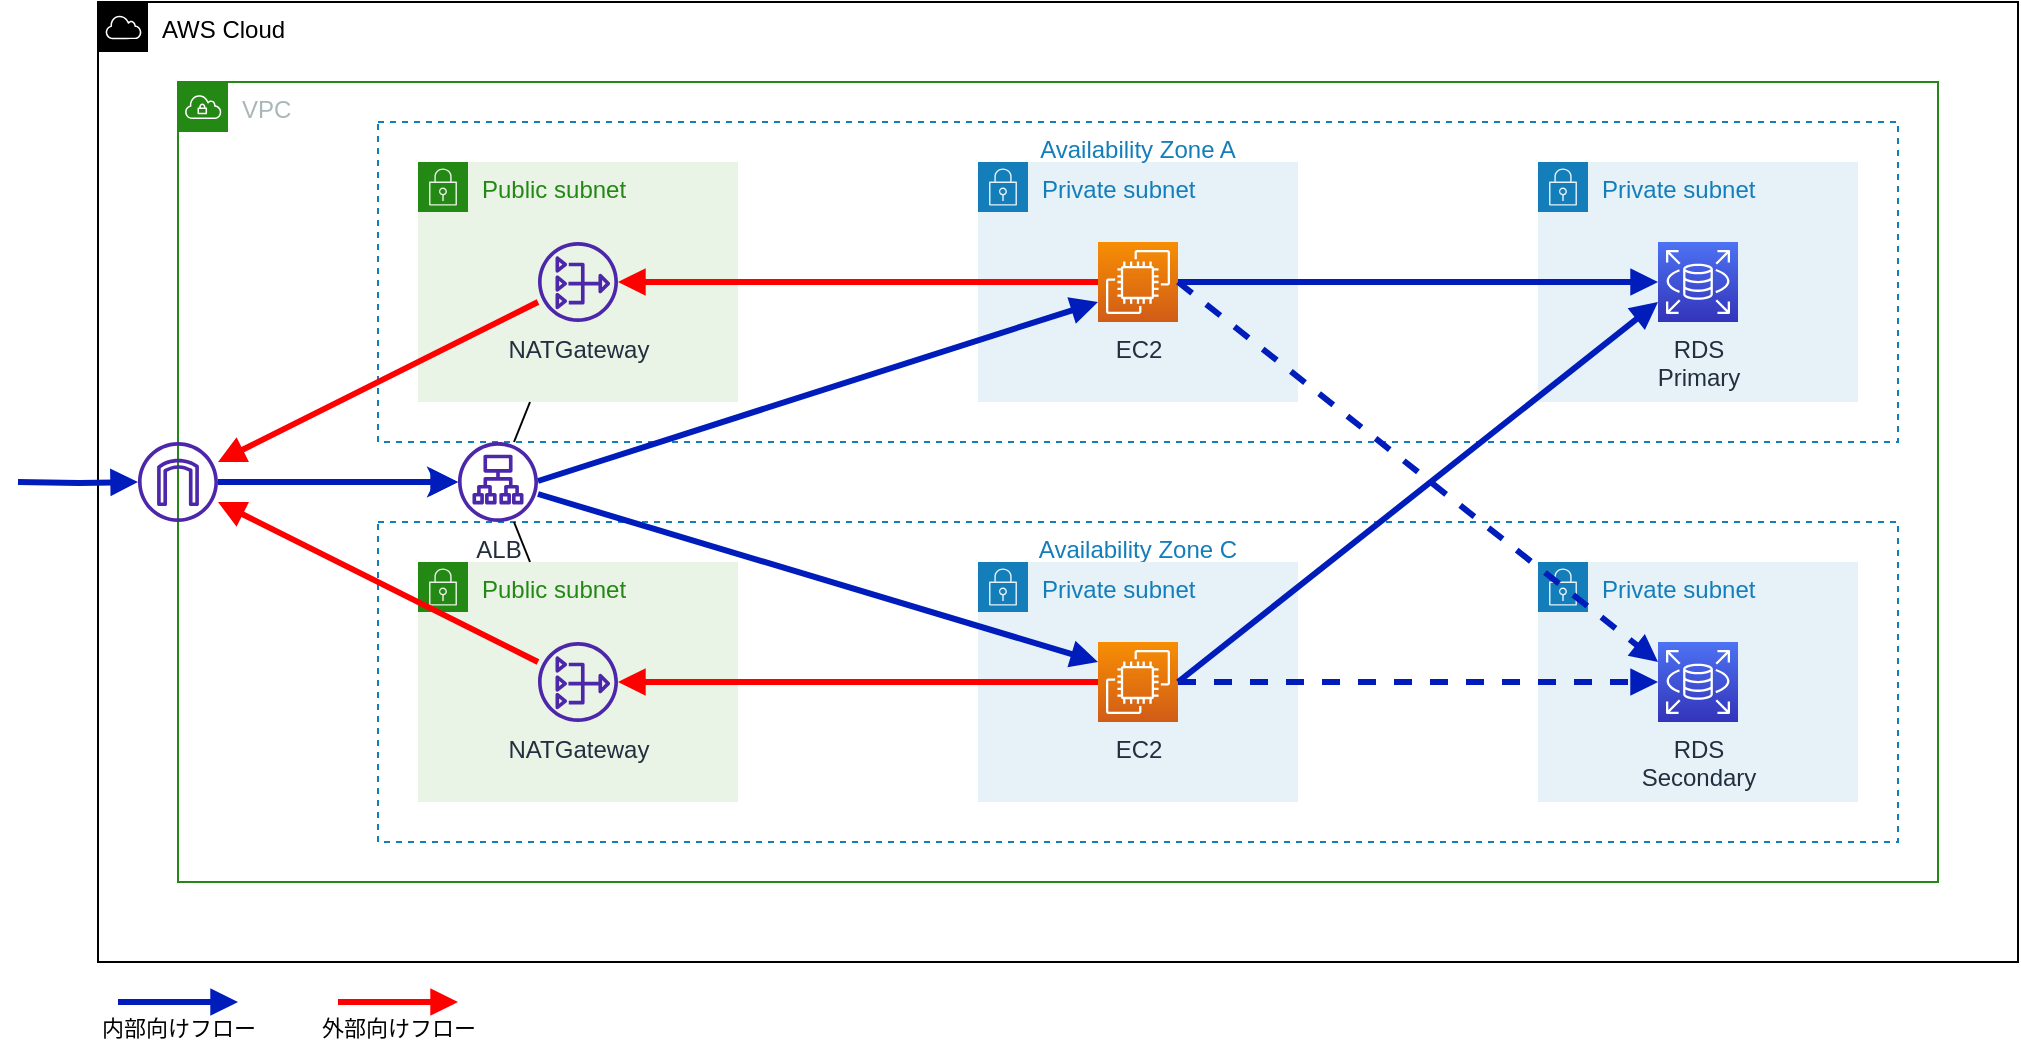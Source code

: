 <mxfile>
    <diagram id="1wn15DY64OFITk2HPa6F" name="ページ1">
        <mxGraphModel dx="2296" dy="761" grid="1" gridSize="10" guides="1" tooltips="1" connect="1" arrows="1" fold="1" page="1" pageScale="1" pageWidth="1169" pageHeight="827" background="#ffffff" math="0" shadow="0">
            <root>
                <mxCell id="0"/>
                <mxCell id="1" parent="0"/>
                <mxCell id="10" value="Private subnet" style="points=[[0,0],[0.25,0],[0.5,0],[0.75,0],[1,0],[1,0.25],[1,0.5],[1,0.75],[1,1],[0.75,1],[0.5,1],[0.25,1],[0,1],[0,0.75],[0,0.5],[0,0.25]];outlineConnect=0;gradientColor=none;html=1;whiteSpace=wrap;fontSize=12;fontStyle=0;container=1;pointerEvents=0;collapsible=0;recursiveResize=0;shape=mxgraph.aws4.group;grIcon=mxgraph.aws4.group_security_group;grStroke=0;strokeColor=#147EBA;fillColor=#E6F2F8;verticalAlign=top;align=left;spacingLeft=30;fontColor=#147EBA;dashed=0;" parent="1" vertex="1">
                    <mxGeometry x="480" y="120" width="160" height="120" as="geometry"/>
                </mxCell>
                <mxCell id="5" value="AWS Cloud" style="sketch=0;outlineConnect=0;gradientColor=none;html=1;whiteSpace=wrap;fontSize=12;fontStyle=0;shape=mxgraph.aws4.group;grIcon=mxgraph.aws4.group_aws_cloud;strokeColor=#000000;fillColor=none;verticalAlign=top;align=left;spacingLeft=30;fontColor=#000000;dashed=0;" parent="1" vertex="1">
                    <mxGeometry x="40" y="40" width="960" height="480" as="geometry"/>
                </mxCell>
                <mxCell id="6" value="VPC" style="points=[[0,0],[0.25,0],[0.5,0],[0.75,0],[1,0],[1,0.25],[1,0.5],[1,0.75],[1,1],[0.75,1],[0.5,1],[0.25,1],[0,1],[0,0.75],[0,0.5],[0,0.25]];outlineConnect=0;gradientColor=none;html=1;whiteSpace=wrap;fontSize=12;fontStyle=0;container=1;pointerEvents=0;collapsible=0;recursiveResize=0;shape=mxgraph.aws4.group;grIcon=mxgraph.aws4.group_vpc;strokeColor=#248814;fillColor=none;verticalAlign=top;align=left;spacingLeft=30;fontColor=#AAB7B8;dashed=0;" parent="1" vertex="1">
                    <mxGeometry x="80" y="80" width="880" height="400" as="geometry"/>
                </mxCell>
                <mxCell id="33" value="Availability Zone A" style="fillColor=none;strokeColor=#147EBA;dashed=1;verticalAlign=top;fontStyle=0;fontColor=#147EBA;fontSize=12;horizontal=1;" vertex="1" parent="6">
                    <mxGeometry x="100" y="20" width="760" height="160" as="geometry"/>
                </mxCell>
                <mxCell id="34" value="Availability Zone C" style="fillColor=none;strokeColor=#147EBA;dashed=1;verticalAlign=top;fontStyle=0;fontColor=#147EBA;" vertex="1" parent="6">
                    <mxGeometry x="100" y="220" width="760" height="160" as="geometry"/>
                </mxCell>
                <mxCell id="11" value="Private subnet" style="points=[[0,0],[0.25,0],[0.5,0],[0.75,0],[1,0],[1,0.25],[1,0.5],[1,0.75],[1,1],[0.75,1],[0.5,1],[0.25,1],[0,1],[0,0.75],[0,0.5],[0,0.25]];outlineConnect=0;gradientColor=none;html=1;whiteSpace=wrap;fontSize=12;fontStyle=0;container=1;pointerEvents=0;collapsible=0;recursiveResize=0;shape=mxgraph.aws4.group;grIcon=mxgraph.aws4.group_security_group;grStroke=0;strokeColor=#147EBA;fillColor=#E6F2F8;verticalAlign=top;align=left;spacingLeft=30;fontColor=#147EBA;dashed=0;" parent="6" vertex="1">
                    <mxGeometry x="400" y="240" width="160" height="120" as="geometry"/>
                </mxCell>
                <mxCell id="24" value="EC2" style="sketch=0;points=[[0,0,0],[0.25,0,0],[0.5,0,0],[0.75,0,0],[1,0,0],[0,1,0],[0.25,1,0],[0.5,1,0],[0.75,1,0],[1,1,0],[0,0.25,0],[0,0.5,0],[0,0.75,0],[1,0.25,0],[1,0.5,0],[1,0.75,0]];outlineConnect=0;fontColor=#232F3E;gradientColor=#F78E04;gradientDirection=north;fillColor=#D05C17;strokeColor=#ffffff;dashed=0;verticalLabelPosition=bottom;verticalAlign=top;align=center;html=1;fontSize=12;fontStyle=0;aspect=fixed;shape=mxgraph.aws4.resourceIcon;resIcon=mxgraph.aws4.ec2;" vertex="1" parent="11">
                    <mxGeometry x="60" y="40" width="40" height="40" as="geometry"/>
                </mxCell>
                <mxCell id="9" value="Public subnet" style="points=[[0,0],[0.25,0],[0.5,0],[0.75,0],[1,0],[1,0.25],[1,0.5],[1,0.75],[1,1],[0.75,1],[0.5,1],[0.25,1],[0,1],[0,0.75],[0,0.5],[0,0.25]];outlineConnect=0;gradientColor=none;html=1;whiteSpace=wrap;fontSize=12;fontStyle=0;container=1;pointerEvents=0;collapsible=0;recursiveResize=0;shape=mxgraph.aws4.group;grIcon=mxgraph.aws4.group_security_group;grStroke=0;strokeColor=#248814;fillColor=#E9F3E6;verticalAlign=top;align=left;spacingLeft=30;fontColor=#248814;dashed=0;" parent="6" vertex="1">
                    <mxGeometry x="120" y="240" width="160" height="120" as="geometry"/>
                </mxCell>
                <mxCell id="31" value="" style="html=1;endArrow=block;elbow=vertical;startArrow=none;endFill=1;strokeColor=#001DBC;rounded=0;strokeWidth=3;fillColor=#0050ef;entryX=0;entryY=0.75;entryDx=0;entryDy=0;entryPerimeter=0;" edge="1" parent="6" target="23">
                    <mxGeometry width="100" relative="1" as="geometry">
                        <mxPoint x="180" y="199.5" as="sourcePoint"/>
                        <mxPoint x="300" y="199.5" as="targetPoint"/>
                    </mxGeometry>
                </mxCell>
                <mxCell id="8" value="Public subnet" style="points=[[0,0],[0.25,0],[0.5,0],[0.75,0],[1,0],[1,0.25],[1,0.5],[1,0.75],[1,1],[0.75,1],[0.5,1],[0.25,1],[0,1],[0,0.75],[0,0.5],[0,0.25]];outlineConnect=0;gradientColor=none;html=1;whiteSpace=wrap;fontSize=12;fontStyle=0;container=1;pointerEvents=0;collapsible=0;recursiveResize=0;shape=mxgraph.aws4.group;grIcon=mxgraph.aws4.group_security_group;grStroke=0;strokeColor=#248814;fillColor=#E9F3E6;verticalAlign=top;align=left;spacingLeft=30;fontColor=#248814;dashed=0;" parent="1" vertex="1">
                    <mxGeometry x="200" y="120" width="160" height="120" as="geometry"/>
                </mxCell>
                <mxCell id="7" value="" style="sketch=0;outlineConnect=0;fontColor=#232F3E;gradientColor=none;fillColor=#4D27AA;strokeColor=none;dashed=0;verticalLabelPosition=bottom;verticalAlign=top;align=center;html=1;fontSize=12;fontStyle=0;aspect=fixed;pointerEvents=1;shape=mxgraph.aws4.internet_gateway;" parent="1" vertex="1">
                    <mxGeometry x="60" y="260" width="40" height="40" as="geometry"/>
                </mxCell>
                <mxCell id="14" value="Private subnet" style="points=[[0,0],[0.25,0],[0.5,0],[0.75,0],[1,0],[1,0.25],[1,0.5],[1,0.75],[1,1],[0.75,1],[0.5,1],[0.25,1],[0,1],[0,0.75],[0,0.5],[0,0.25]];outlineConnect=0;gradientColor=none;html=1;whiteSpace=wrap;fontSize=12;fontStyle=0;container=1;pointerEvents=0;collapsible=0;recursiveResize=0;shape=mxgraph.aws4.group;grIcon=mxgraph.aws4.group_security_group;grStroke=0;strokeColor=#147EBA;fillColor=#E6F2F8;verticalAlign=top;align=left;spacingLeft=30;fontColor=#147EBA;dashed=0;" parent="1" vertex="1">
                    <mxGeometry x="760" y="120" width="160" height="120" as="geometry"/>
                </mxCell>
                <mxCell id="15" value="Private subnet" style="points=[[0,0],[0.25,0],[0.5,0],[0.75,0],[1,0],[1,0.25],[1,0.5],[1,0.75],[1,1],[0.75,1],[0.5,1],[0.25,1],[0,1],[0,0.75],[0,0.5],[0,0.25]];outlineConnect=0;gradientColor=none;html=1;whiteSpace=wrap;fontSize=12;fontStyle=0;container=1;pointerEvents=0;collapsible=0;recursiveResize=0;shape=mxgraph.aws4.group;grIcon=mxgraph.aws4.group_security_group;grStroke=0;strokeColor=#147EBA;fillColor=#E6F2F8;verticalAlign=top;align=left;spacingLeft=30;fontColor=#147EBA;dashed=0;" parent="1" vertex="1">
                    <mxGeometry x="760" y="320" width="160" height="120" as="geometry"/>
                </mxCell>
                <mxCell id="18" value="ALB" style="sketch=0;outlineConnect=0;fontColor=#232F3E;gradientColor=none;fillColor=#4D27AA;strokeColor=none;dashed=0;verticalLabelPosition=bottom;verticalAlign=top;align=center;html=1;fontSize=12;fontStyle=0;aspect=fixed;pointerEvents=1;shape=mxgraph.aws4.application_load_balancer;" vertex="1" parent="1">
                    <mxGeometry x="220" y="260" width="40" height="40" as="geometry"/>
                </mxCell>
                <mxCell id="19" value="" style="endArrow=none;html=1;strokeColor=#000000;" edge="1" parent="1" source="18">
                    <mxGeometry width="50" height="50" relative="1" as="geometry">
                        <mxPoint x="190" y="210.0" as="sourcePoint"/>
                        <mxPoint x="256" y="320" as="targetPoint"/>
                    </mxGeometry>
                </mxCell>
                <mxCell id="20" value="" style="endArrow=none;html=1;strokeColor=#000000;" edge="1" parent="1" source="18">
                    <mxGeometry width="50" height="50" relative="1" as="geometry">
                        <mxPoint x="260" y="280" as="sourcePoint"/>
                        <mxPoint x="256" y="240" as="targetPoint"/>
                    </mxGeometry>
                </mxCell>
                <mxCell id="21" value="NATGateway" style="sketch=0;outlineConnect=0;fontColor=#232F3E;gradientColor=none;fillColor=#4D27AA;strokeColor=none;dashed=0;verticalLabelPosition=bottom;verticalAlign=top;align=center;html=1;fontSize=12;fontStyle=0;aspect=fixed;pointerEvents=1;shape=mxgraph.aws4.nat_gateway;" vertex="1" parent="1">
                    <mxGeometry x="260" y="360" width="40" height="40" as="geometry"/>
                </mxCell>
                <mxCell id="22" value="NATGateway" style="sketch=0;outlineConnect=0;fontColor=#232F3E;gradientColor=none;fillColor=#4D27AA;strokeColor=none;dashed=0;verticalLabelPosition=bottom;verticalAlign=top;align=center;html=1;fontSize=12;fontStyle=0;aspect=fixed;pointerEvents=1;shape=mxgraph.aws4.nat_gateway;" vertex="1" parent="1">
                    <mxGeometry x="260" y="160" width="40" height="40" as="geometry"/>
                </mxCell>
                <mxCell id="23" value="EC2" style="sketch=0;points=[[0,0,0],[0.25,0,0],[0.5,0,0],[0.75,0,0],[1,0,0],[0,1,0],[0.25,1,0],[0.5,1,0],[0.75,1,0],[1,1,0],[0,0.25,0],[0,0.5,0],[0,0.75,0],[1,0.25,0],[1,0.5,0],[1,0.75,0]];outlineConnect=0;fontColor=#232F3E;gradientColor=#F78E04;gradientDirection=north;fillColor=#D05C17;strokeColor=#ffffff;dashed=0;verticalLabelPosition=bottom;verticalAlign=top;align=center;html=1;fontSize=12;fontStyle=0;aspect=fixed;shape=mxgraph.aws4.resourceIcon;resIcon=mxgraph.aws4.ec2;" vertex="1" parent="1">
                    <mxGeometry x="540" y="160" width="40" height="40" as="geometry"/>
                </mxCell>
                <mxCell id="25" value="RDS&lt;br&gt;Secondary" style="sketch=0;points=[[0,0,0],[0.25,0,0],[0.5,0,0],[0.75,0,0],[1,0,0],[0,1,0],[0.25,1,0],[0.5,1,0],[0.75,1,0],[1,1,0],[0,0.25,0],[0,0.5,0],[0,0.75,0],[1,0.25,0],[1,0.5,0],[1,0.75,0]];outlineConnect=0;fontColor=#232F3E;gradientColor=#4D72F3;gradientDirection=north;fillColor=#3334B9;strokeColor=#ffffff;dashed=0;verticalLabelPosition=bottom;verticalAlign=top;align=center;html=1;fontSize=12;fontStyle=0;aspect=fixed;shape=mxgraph.aws4.resourceIcon;resIcon=mxgraph.aws4.rds;" vertex="1" parent="1">
                    <mxGeometry x="820" y="360" width="40" height="40" as="geometry"/>
                </mxCell>
                <mxCell id="26" value="RDS&lt;br&gt;Primary" style="sketch=0;points=[[0,0,0],[0.25,0,0],[0.5,0,0],[0.75,0,0],[1,0,0],[0,1,0],[0.25,1,0],[0.5,1,0],[0.75,1,0],[1,1,0],[0,0.25,0],[0,0.5,0],[0,0.75,0],[1,0.25,0],[1,0.5,0],[1,0.75,0]];outlineConnect=0;fontColor=#232F3E;gradientColor=#4D72F3;gradientDirection=north;fillColor=#3334B9;strokeColor=#ffffff;dashed=0;verticalLabelPosition=bottom;verticalAlign=top;align=center;html=1;fontSize=12;fontStyle=0;aspect=fixed;shape=mxgraph.aws4.resourceIcon;resIcon=mxgraph.aws4.rds;" vertex="1" parent="1">
                    <mxGeometry x="820" y="160" width="40" height="40" as="geometry"/>
                </mxCell>
                <mxCell id="28" value="" style="edgeStyle=orthogonalEdgeStyle;html=1;endArrow=block;elbow=vertical;startArrow=none;endFill=1;strokeColor=#001DBC;rounded=0;fillColor=#0050ef;strokeWidth=3;" edge="1" parent="1" target="7">
                    <mxGeometry width="100" relative="1" as="geometry">
                        <mxPoint y="280" as="sourcePoint"/>
                        <mxPoint x="540" y="330" as="targetPoint"/>
                    </mxGeometry>
                </mxCell>
                <mxCell id="29" value="" style="edgeStyle=orthogonalEdgeStyle;html=1;endArrow=block;elbow=vertical;startArrow=none;endFill=1;strokeColor=#001DBC;rounded=0;strokeWidth=3;fillColor=#0050ef;" edge="1" parent="1" source="7" target="18">
                    <mxGeometry width="100" relative="1" as="geometry">
                        <mxPoint x="10" y="290" as="sourcePoint"/>
                        <mxPoint x="70" y="290" as="targetPoint"/>
                    </mxGeometry>
                </mxCell>
                <mxCell id="30" value="" style="edgeStyle=none;html=1;strokeColor=#001DBC;strokeWidth=3;fillColor=#0050ef;" edge="1" parent="1" target="18">
                    <mxGeometry relative="1" as="geometry">
                        <mxPoint x="180" y="280" as="sourcePoint"/>
                    </mxGeometry>
                </mxCell>
                <mxCell id="32" value="" style="html=1;endArrow=block;elbow=vertical;startArrow=none;endFill=1;strokeColor=#001DBC;rounded=0;strokeWidth=3;fillColor=#0050ef;entryX=0;entryY=0.25;entryDx=0;entryDy=0;entryPerimeter=0;" edge="1" parent="1" source="18" target="24">
                    <mxGeometry width="100" relative="1" as="geometry">
                        <mxPoint x="270" y="289.5" as="sourcePoint"/>
                        <mxPoint x="540" y="380" as="targetPoint"/>
                    </mxGeometry>
                </mxCell>
                <mxCell id="35" value="" style="html=1;endArrow=block;elbow=vertical;startArrow=none;endFill=1;strokeColor=#001DBC;rounded=0;strokeWidth=3;fillColor=#0050ef;entryX=0;entryY=0.5;entryDx=0;entryDy=0;entryPerimeter=0;exitX=1;exitY=0.5;exitDx=0;exitDy=0;exitPerimeter=0;" edge="1" parent="1" source="23" target="26">
                    <mxGeometry width="100" relative="1" as="geometry">
                        <mxPoint x="270" y="289.5" as="sourcePoint"/>
                        <mxPoint x="550" y="190" as="targetPoint"/>
                    </mxGeometry>
                </mxCell>
                <mxCell id="36" value="" style="html=1;endArrow=block;elbow=vertical;startArrow=none;endFill=1;strokeColor=#001DBC;rounded=0;strokeWidth=3;fillColor=#0050ef;entryX=0;entryY=0.75;entryDx=0;entryDy=0;entryPerimeter=0;exitX=1;exitY=0.5;exitDx=0;exitDy=0;exitPerimeter=0;" edge="1" parent="1" source="24" target="26">
                    <mxGeometry width="100" relative="1" as="geometry">
                        <mxPoint x="585" y="379.5" as="sourcePoint"/>
                        <mxPoint x="825" y="379.5" as="targetPoint"/>
                    </mxGeometry>
                </mxCell>
                <mxCell id="38" value="" style="html=1;endArrow=block;elbow=vertical;startArrow=none;endFill=1;strokeColor=#001DBC;rounded=0;strokeWidth=3;fillColor=#0050ef;entryX=0;entryY=0.25;entryDx=0;entryDy=0;entryPerimeter=0;exitX=1;exitY=0.5;exitDx=0;exitDy=0;exitPerimeter=0;dashed=1;" edge="1" parent="1" source="23" target="25">
                    <mxGeometry width="100" relative="1" as="geometry">
                        <mxPoint x="590" y="390" as="sourcePoint"/>
                        <mxPoint x="830" y="200" as="targetPoint"/>
                    </mxGeometry>
                </mxCell>
                <mxCell id="39" value="" style="html=1;endArrow=block;elbow=vertical;startArrow=none;endFill=1;strokeColor=#001DBC;rounded=0;strokeWidth=3;fillColor=#0050ef;entryX=0;entryY=0.5;entryDx=0;entryDy=0;entryPerimeter=0;exitX=1;exitY=0.5;exitDx=0;exitDy=0;exitPerimeter=0;dashed=1;" edge="1" parent="1" source="24" target="25">
                    <mxGeometry width="100" relative="1" as="geometry">
                        <mxPoint x="590" y="190" as="sourcePoint"/>
                        <mxPoint x="830" y="390" as="targetPoint"/>
                    </mxGeometry>
                </mxCell>
                <mxCell id="40" value="" style="html=1;endArrow=block;elbow=vertical;startArrow=none;endFill=1;strokeColor=#FF0000;rounded=0;strokeWidth=3;fillColor=#0050ef;exitX=0;exitY=0.5;exitDx=0;exitDy=0;exitPerimeter=0;" edge="1" parent="1" source="23" target="22">
                    <mxGeometry width="100" relative="1" as="geometry">
                        <mxPoint x="590" y="190" as="sourcePoint"/>
                        <mxPoint x="830" y="190" as="targetPoint"/>
                    </mxGeometry>
                </mxCell>
                <mxCell id="41" value="" style="html=1;endArrow=block;elbow=vertical;startArrow=none;endFill=1;strokeColor=#FF0000;rounded=0;strokeWidth=3;fillColor=#0050ef;exitX=0;exitY=0.5;exitDx=0;exitDy=0;exitPerimeter=0;" edge="1" parent="1" source="24" target="21">
                    <mxGeometry width="100" relative="1" as="geometry">
                        <mxPoint x="550" y="180" as="sourcePoint"/>
                        <mxPoint x="310" y="189.231" as="targetPoint"/>
                    </mxGeometry>
                </mxCell>
                <mxCell id="42" value="" style="html=1;endArrow=block;elbow=vertical;startArrow=none;endFill=1;strokeColor=#FF0000;rounded=0;strokeWidth=3;fillColor=#0050ef;" edge="1" parent="1" source="22" target="7">
                    <mxGeometry width="100" relative="1" as="geometry">
                        <mxPoint x="550" y="180" as="sourcePoint"/>
                        <mxPoint x="310" y="189.231" as="targetPoint"/>
                    </mxGeometry>
                </mxCell>
                <mxCell id="43" value="" style="html=1;endArrow=block;elbow=vertical;startArrow=none;endFill=1;strokeColor=#FF0000;rounded=0;strokeWidth=3;fillColor=#0050ef;" edge="1" parent="1" source="21" target="7">
                    <mxGeometry width="100" relative="1" as="geometry">
                        <mxPoint x="270" y="200" as="sourcePoint"/>
                        <mxPoint x="110" y="280" as="targetPoint"/>
                    </mxGeometry>
                </mxCell>
                <mxCell id="46" value="内部向けフロー" style="edgeStyle=orthogonalEdgeStyle;html=1;endArrow=block;elbow=vertical;startArrow=none;endFill=1;strokeColor=#001DBC;rounded=0;fillColor=#0050ef;strokeWidth=3;labelPosition=center;verticalLabelPosition=bottom;align=center;verticalAlign=top;fontColor=#000000;labelBackgroundColor=none;" edge="1" parent="1">
                    <mxGeometry width="100" relative="1" as="geometry">
                        <mxPoint x="50" y="540" as="sourcePoint"/>
                        <mxPoint x="110" y="540" as="targetPoint"/>
                    </mxGeometry>
                </mxCell>
                <mxCell id="47" value="外部向けフロー" style="edgeStyle=orthogonalEdgeStyle;html=1;endArrow=block;elbow=vertical;startArrow=none;endFill=1;strokeColor=#FF0000;rounded=0;fillColor=#e51400;strokeWidth=3;labelPosition=center;verticalLabelPosition=bottom;align=center;verticalAlign=top;fontColor=#000000;labelBackgroundColor=none;" edge="1" parent="1">
                    <mxGeometry width="100" relative="1" as="geometry">
                        <mxPoint x="160" y="540" as="sourcePoint"/>
                        <mxPoint x="220" y="540" as="targetPoint"/>
                    </mxGeometry>
                </mxCell>
            </root>
        </mxGraphModel>
    </diagram>
</mxfile>